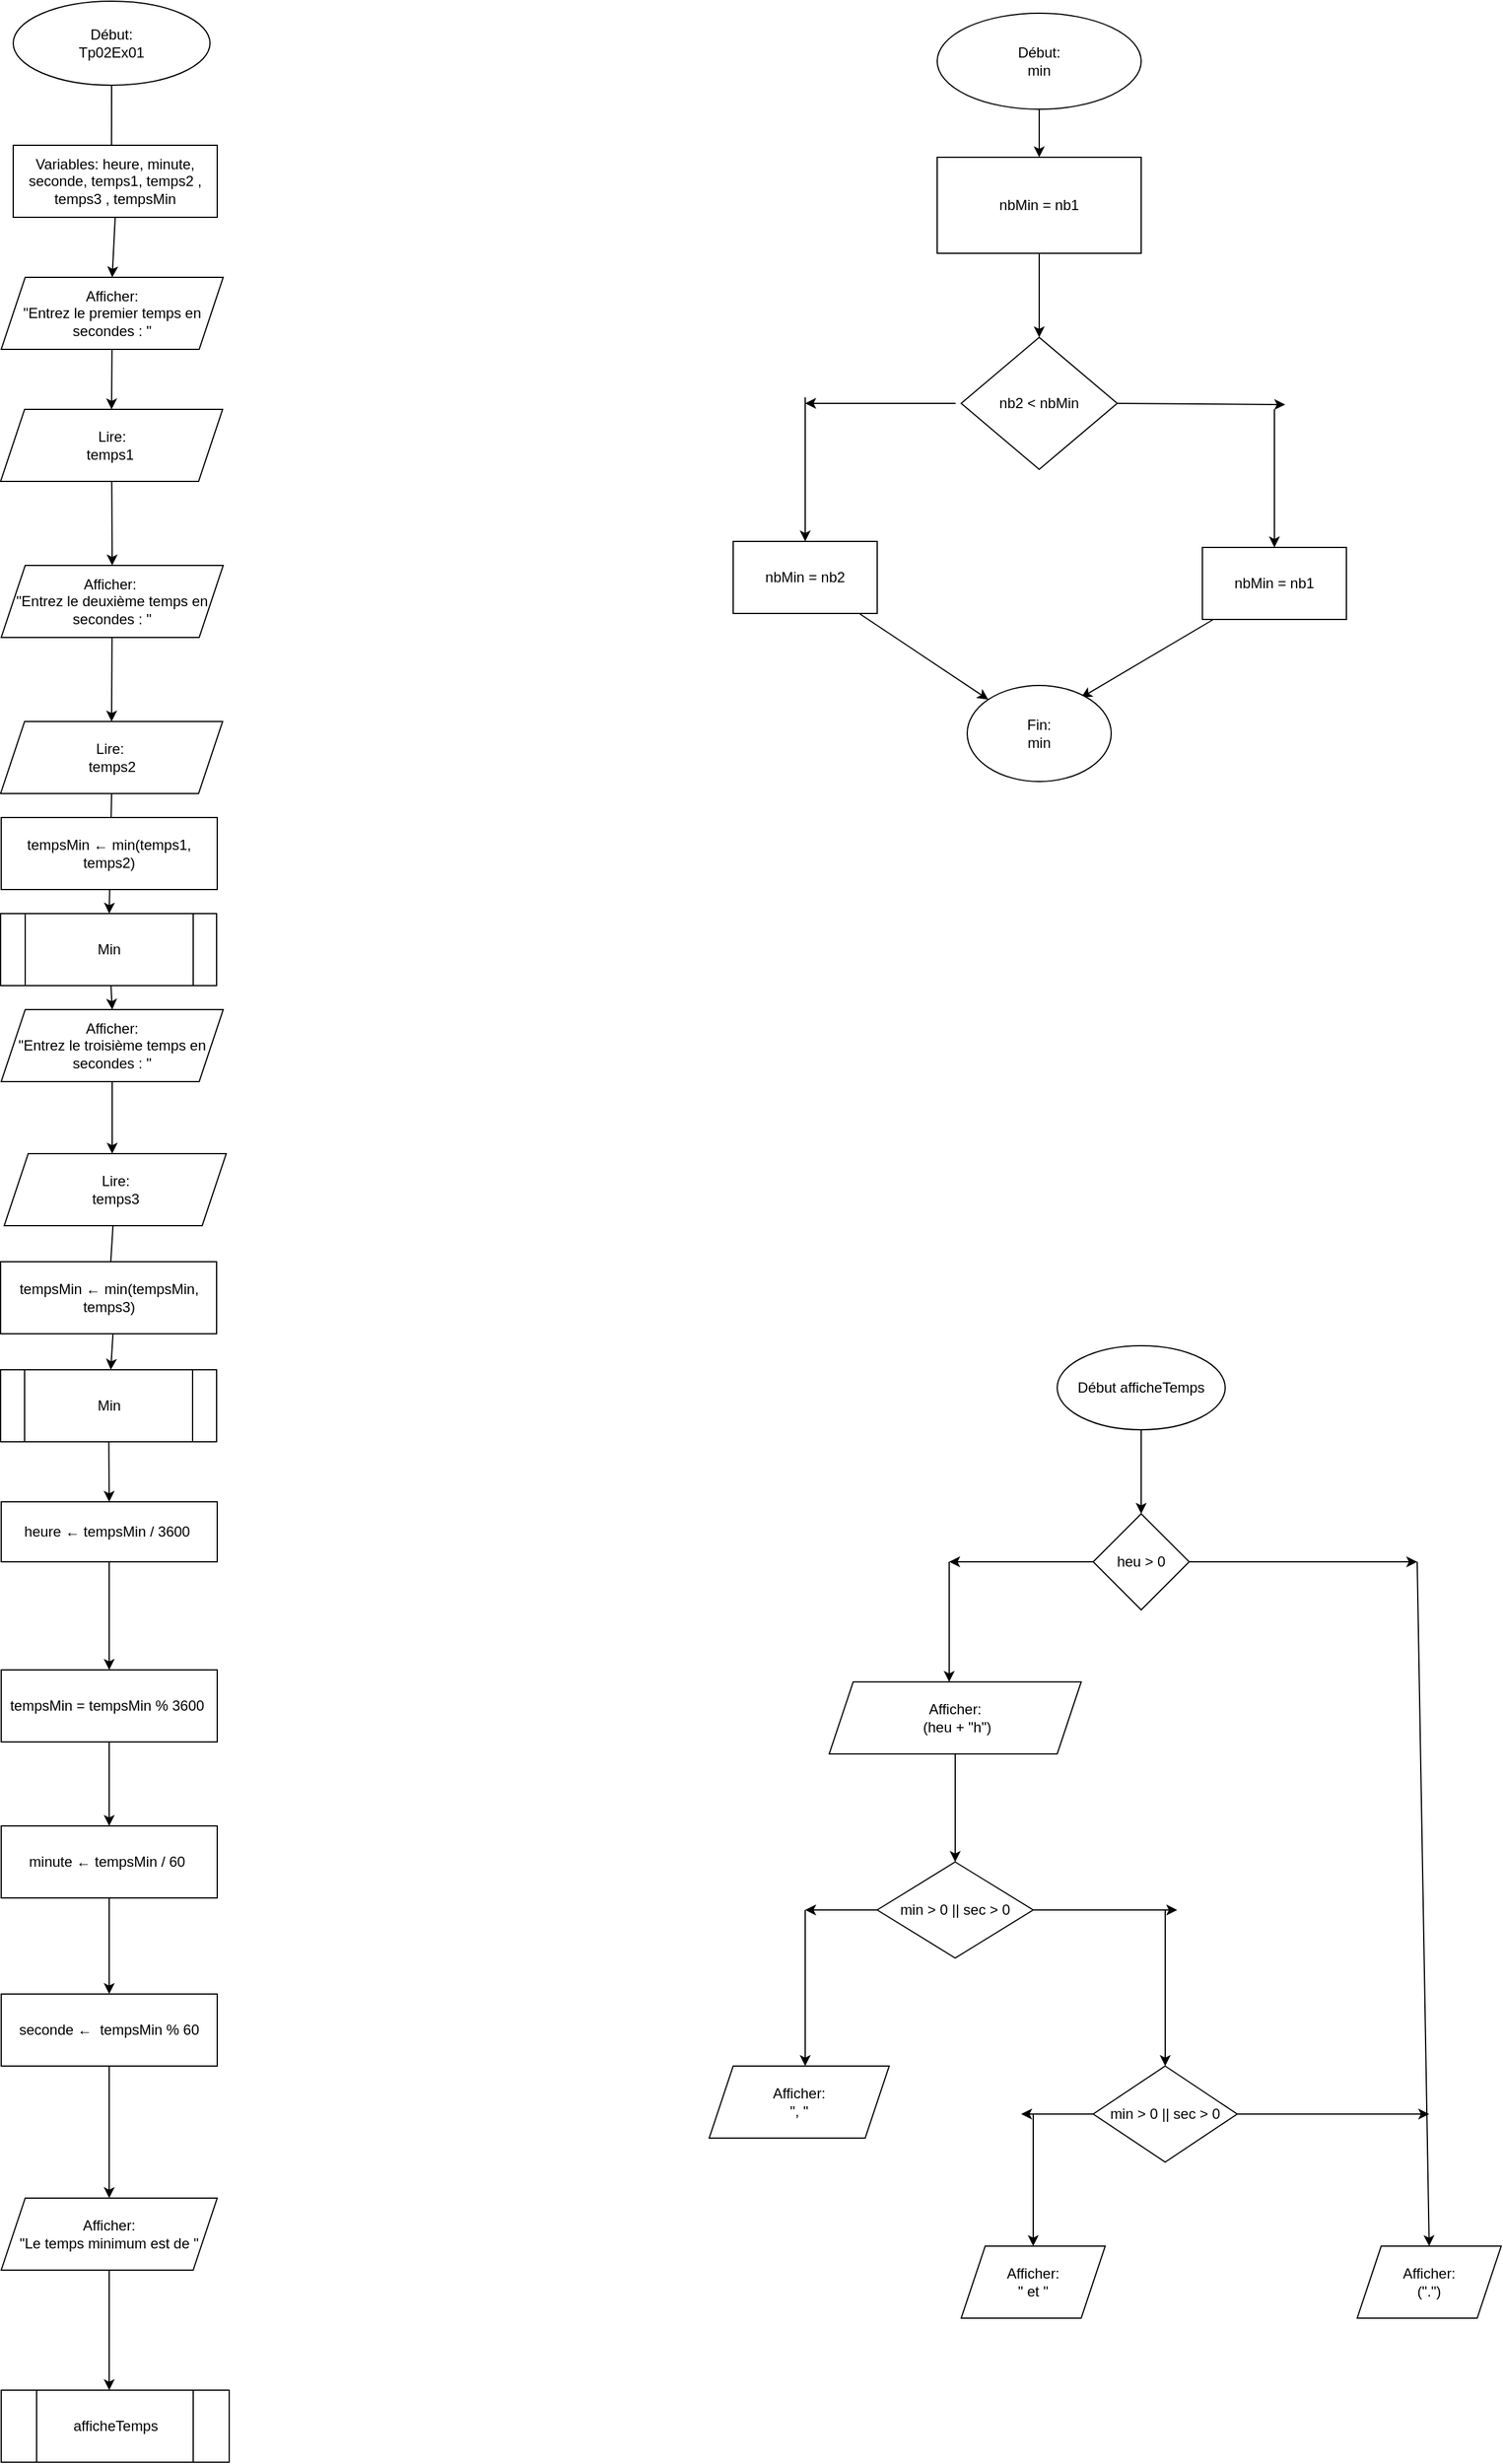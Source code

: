 <mxfile>
    <diagram id="OEBe8WFB9w7pDEZGWTLu" name="Page-1">
        <mxGraphModel dx="4160" dy="2660" grid="1" gridSize="10" guides="1" tooltips="1" connect="1" arrows="1" fold="1" page="1" pageScale="1" pageWidth="827" pageHeight="1169" math="0" shadow="0">
            <root>
                <mxCell id="0"/>
                <mxCell id="1" parent="0"/>
                <mxCell id="6" style="edgeStyle=none;html=1;exitX=0.5;exitY=1;exitDx=0;exitDy=0;entryX=0.482;entryY=0.167;entryDx=0;entryDy=0;entryPerimeter=0;" edge="1" parent="1" source="2" target="3">
                    <mxGeometry relative="1" as="geometry"/>
                </mxCell>
                <mxCell id="2" value="Début:&lt;br&gt;Tp02Ex01" style="ellipse;whiteSpace=wrap;html=1;" vertex="1" parent="1">
                    <mxGeometry x="250" y="70" width="164" height="70" as="geometry"/>
                </mxCell>
                <mxCell id="7" style="edgeStyle=none;html=1;exitX=0.5;exitY=1;exitDx=0;exitDy=0;entryX=0.5;entryY=0;entryDx=0;entryDy=0;" edge="1" parent="1" source="3" target="5">
                    <mxGeometry relative="1" as="geometry"/>
                </mxCell>
                <mxCell id="3" value="Variables: heure, minute, seconde, temps1, temps2 , temps3 , tempsMin" style="rounded=0;whiteSpace=wrap;html=1;" vertex="1" parent="1">
                    <mxGeometry x="250" y="190" width="170" height="60" as="geometry"/>
                </mxCell>
                <mxCell id="10" style="edgeStyle=none;html=1;entryX=0.5;entryY=0;entryDx=0;entryDy=0;" edge="1" parent="1" source="5" target="8">
                    <mxGeometry relative="1" as="geometry"/>
                </mxCell>
                <mxCell id="5" value="Afficher:&lt;br&gt;&quot;Entrez le premier temps en secondes : &quot;" style="shape=parallelogram;perimeter=parallelogramPerimeter;whiteSpace=wrap;html=1;fixedSize=1;" vertex="1" parent="1">
                    <mxGeometry x="240" y="300" width="185" height="60" as="geometry"/>
                </mxCell>
                <mxCell id="13" style="edgeStyle=none;html=1;entryX=0.5;entryY=0;entryDx=0;entryDy=0;" edge="1" parent="1" source="8" target="11">
                    <mxGeometry relative="1" as="geometry"/>
                </mxCell>
                <mxCell id="8" value="Lire:&lt;br&gt;temps1&amp;nbsp;" style="shape=parallelogram;perimeter=parallelogramPerimeter;whiteSpace=wrap;html=1;fixedSize=1;" vertex="1" parent="1">
                    <mxGeometry x="239.5" y="410" width="185" height="60" as="geometry"/>
                </mxCell>
                <mxCell id="15" style="edgeStyle=none;html=1;entryX=0.5;entryY=0;entryDx=0;entryDy=0;" edge="1" parent="1" source="11" target="14">
                    <mxGeometry relative="1" as="geometry"/>
                </mxCell>
                <mxCell id="11" value="Afficher:&amp;nbsp;&lt;br&gt;&quot;Entrez le deuxième temps en secondes : &quot;" style="shape=parallelogram;perimeter=parallelogramPerimeter;whiteSpace=wrap;html=1;fixedSize=1;" vertex="1" parent="1">
                    <mxGeometry x="240" y="540" width="185" height="60" as="geometry"/>
                </mxCell>
                <mxCell id="22" style="edgeStyle=none;html=1;exitX=0.5;exitY=1;exitDx=0;exitDy=0;entryX=0.5;entryY=0;entryDx=0;entryDy=0;" edge="1" parent="1" source="14" target="17">
                    <mxGeometry relative="1" as="geometry"/>
                </mxCell>
                <mxCell id="14" value="Lire:&amp;nbsp;&lt;br&gt;temps2" style="shape=parallelogram;perimeter=parallelogramPerimeter;whiteSpace=wrap;html=1;fixedSize=1;" vertex="1" parent="1">
                    <mxGeometry x="239.5" y="670" width="185" height="60" as="geometry"/>
                </mxCell>
                <mxCell id="16" value="" style="rounded=0;whiteSpace=wrap;html=1;" vertex="1" parent="1">
                    <mxGeometry x="239.5" y="830" width="180" height="60" as="geometry"/>
                </mxCell>
                <mxCell id="40" style="edgeStyle=none;html=1;entryX=0.5;entryY=0;entryDx=0;entryDy=0;" edge="1" parent="1" source="17" target="39">
                    <mxGeometry relative="1" as="geometry"/>
                </mxCell>
                <mxCell id="17" value="Min" style="rounded=0;whiteSpace=wrap;html=1;" vertex="1" parent="1">
                    <mxGeometry x="260" y="830" width="140" height="60" as="geometry"/>
                </mxCell>
                <mxCell id="26" style="edgeStyle=none;html=1;exitX=0.5;exitY=1;exitDx=0;exitDy=0;entryX=0.5;entryY=0;entryDx=0;entryDy=0;" edge="1" parent="1" source="18" target="25">
                    <mxGeometry relative="1" as="geometry"/>
                </mxCell>
                <mxCell id="18" value="Début:&lt;br&gt;min" style="ellipse;whiteSpace=wrap;html=1;" vertex="1" parent="1">
                    <mxGeometry x="1020" y="80" width="170" height="80" as="geometry"/>
                </mxCell>
                <mxCell id="28" style="edgeStyle=none;html=1;" edge="1" parent="1">
                    <mxGeometry relative="1" as="geometry">
                        <mxPoint x="910" y="405" as="targetPoint"/>
                        <mxPoint x="910" y="405" as="sourcePoint"/>
                        <Array as="points">
                            <mxPoint x="1040" y="405"/>
                        </Array>
                    </mxGeometry>
                </mxCell>
                <mxCell id="31" style="edgeStyle=none;html=1;exitX=1;exitY=0.5;exitDx=0;exitDy=0;" edge="1" parent="1" source="23">
                    <mxGeometry relative="1" as="geometry">
                        <mxPoint x="1310" y="406" as="targetPoint"/>
                    </mxGeometry>
                </mxCell>
                <mxCell id="23" value="nb2 &amp;lt; nbMin" style="rhombus;whiteSpace=wrap;html=1;" vertex="1" parent="1">
                    <mxGeometry x="1040" y="350" width="130" height="110" as="geometry"/>
                </mxCell>
                <mxCell id="27" style="edgeStyle=none;html=1;exitX=0.5;exitY=1;exitDx=0;exitDy=0;entryX=0.5;entryY=0;entryDx=0;entryDy=0;" edge="1" parent="1" source="25" target="23">
                    <mxGeometry relative="1" as="geometry"/>
                </mxCell>
                <mxCell id="25" value="nbMin = nb1" style="rounded=0;whiteSpace=wrap;html=1;" vertex="1" parent="1">
                    <mxGeometry x="1020" y="200" width="170" height="80" as="geometry"/>
                </mxCell>
                <mxCell id="29" value="" style="endArrow=classic;html=1;" edge="1" parent="1">
                    <mxGeometry width="50" height="50" relative="1" as="geometry">
                        <mxPoint x="910" y="400" as="sourcePoint"/>
                        <mxPoint x="910" y="520" as="targetPoint"/>
                        <Array as="points">
                            <mxPoint x="910" y="420"/>
                        </Array>
                    </mxGeometry>
                </mxCell>
                <mxCell id="34" style="edgeStyle=none;html=1;" edge="1" parent="1" source="30" target="36">
                    <mxGeometry relative="1" as="geometry">
                        <mxPoint x="1060" y="650" as="targetPoint"/>
                    </mxGeometry>
                </mxCell>
                <mxCell id="30" value="nbMin = nb2" style="rounded=0;whiteSpace=wrap;html=1;" vertex="1" parent="1">
                    <mxGeometry x="850" y="520" width="120" height="60" as="geometry"/>
                </mxCell>
                <mxCell id="33" style="edgeStyle=none;html=1;entryX=0.5;entryY=1;entryDx=0;entryDy=0;" edge="1" parent="1" target="32">
                    <mxGeometry relative="1" as="geometry">
                        <mxPoint x="1301" y="400" as="targetPoint"/>
                        <mxPoint x="1301" y="410" as="sourcePoint"/>
                    </mxGeometry>
                </mxCell>
                <mxCell id="35" style="edgeStyle=none;html=1;" edge="1" parent="1" source="32">
                    <mxGeometry relative="1" as="geometry">
                        <mxPoint x="1140" y="650" as="targetPoint"/>
                    </mxGeometry>
                </mxCell>
                <mxCell id="32" value="nbMin = nb1" style="rounded=0;whiteSpace=wrap;html=1;direction=west;" vertex="1" parent="1">
                    <mxGeometry x="1241" y="525" width="120" height="60" as="geometry"/>
                </mxCell>
                <mxCell id="36" value="Fin:&lt;br&gt;min" style="ellipse;whiteSpace=wrap;html=1;" vertex="1" parent="1">
                    <mxGeometry x="1045" y="640" width="120" height="80" as="geometry"/>
                </mxCell>
                <mxCell id="41" style="edgeStyle=none;html=1;" edge="1" parent="1" source="39">
                    <mxGeometry relative="1" as="geometry">
                        <mxPoint x="332.5" y="1030" as="targetPoint"/>
                    </mxGeometry>
                </mxCell>
                <mxCell id="39" value="Afficher:&lt;br&gt;&quot;Entrez le troisième temps en secondes : &quot;" style="shape=parallelogram;perimeter=parallelogramPerimeter;whiteSpace=wrap;html=1;fixedSize=1;" vertex="1" parent="1">
                    <mxGeometry x="240" y="910" width="185" height="60" as="geometry"/>
                </mxCell>
                <mxCell id="43" style="edgeStyle=none;html=1;startArrow=none;" edge="1" parent="1" source="54" target="44">
                    <mxGeometry relative="1" as="geometry">
                        <mxPoint x="335" y="1170" as="targetPoint"/>
                        <Array as="points">
                            <mxPoint x="335" y="1150"/>
                        </Array>
                    </mxGeometry>
                </mxCell>
                <mxCell id="42" value="Lire:&lt;br&gt;temps3" style="shape=parallelogram;perimeter=parallelogramPerimeter;whiteSpace=wrap;html=1;fixedSize=1;" vertex="1" parent="1">
                    <mxGeometry x="242.5" y="1030" width="185" height="60" as="geometry"/>
                </mxCell>
                <mxCell id="44" value="" style="rounded=0;whiteSpace=wrap;html=1;" vertex="1" parent="1">
                    <mxGeometry x="239.5" y="1210" width="180" height="60" as="geometry"/>
                </mxCell>
                <mxCell id="48" style="edgeStyle=none;html=1;" edge="1" parent="1" source="47">
                    <mxGeometry relative="1" as="geometry">
                        <mxPoint x="330" y="1320" as="targetPoint"/>
                    </mxGeometry>
                </mxCell>
                <mxCell id="47" value="Min" style="rounded=0;whiteSpace=wrap;html=1;" vertex="1" parent="1">
                    <mxGeometry x="259.5" y="1210" width="140" height="60" as="geometry"/>
                </mxCell>
                <mxCell id="56" style="edgeStyle=none;html=1;" edge="1" parent="1" source="49">
                    <mxGeometry relative="1" as="geometry">
                        <mxPoint x="330" y="1460" as="targetPoint"/>
                    </mxGeometry>
                </mxCell>
                <mxCell id="49" value="&lt;br&gt;heure&amp;nbsp;&lt;span style=&quot;text-align: left;&quot;&gt;← tempsMin / 3600&amp;nbsp;&lt;/span&gt;&lt;br&gt;&amp;nbsp;&lt;span style=&quot;color: rgba(0, 0, 0, 0); font-family: monospace; font-size: 0px; text-align: start;&quot;&gt;%3CmxGraphModel%3E%3Croot%3E%3CmxCell%20id%3D%220%22%2F%3E%3CmxCell%20id%3D%221%22%20parent%3D%220%22%2F%3E%3CmxCell%20id%3D%222%22%20value%3D%22%E2%86%90%22%20style%3D%22text%3BwhiteSpace%3Dwrap%3Bhtml%3D1%3B%22%20vertex%3D%221%22%20parent%3D%221%22%3E%3CmxGeometry%20x%3D%22130%22%20y%3D%22790%22%20width%3D%2250%22%20height%3D%2240%22%20as%3D%22geometry%22%2F%3E%3C%2FmxCell%3E%3C%2Froot%3E%3C%2FmxGraphModel%3E&lt;/span&gt;&amp;nbsp;" style="rounded=0;whiteSpace=wrap;html=1;" vertex="1" parent="1">
                    <mxGeometry x="240" y="1320" width="180" height="50" as="geometry"/>
                </mxCell>
                <mxCell id="50" value="tempsMin&amp;nbsp;← min(temps1, temps2)" style="rounded=0;whiteSpace=wrap;html=1;" vertex="1" parent="1">
                    <mxGeometry x="240" y="750" width="180" height="60" as="geometry"/>
                </mxCell>
                <mxCell id="55" value="" style="edgeStyle=none;html=1;endArrow=none;" edge="1" parent="1" source="42" target="54">
                    <mxGeometry relative="1" as="geometry">
                        <mxPoint x="331.333" y="1210" as="targetPoint"/>
                        <mxPoint x="335" y="1090" as="sourcePoint"/>
                        <Array as="points"/>
                    </mxGeometry>
                </mxCell>
                <mxCell id="54" value="tempsMin&amp;nbsp;← min(tempsMin, temps3)" style="rounded=0;whiteSpace=wrap;html=1;" vertex="1" parent="1">
                    <mxGeometry x="239.5" y="1120" width="180" height="60" as="geometry"/>
                </mxCell>
                <mxCell id="58" style="edgeStyle=none;html=1;" edge="1" parent="1" source="57">
                    <mxGeometry relative="1" as="geometry">
                        <mxPoint x="330" y="1590" as="targetPoint"/>
                    </mxGeometry>
                </mxCell>
                <mxCell id="57" value="tempsMin = tempsMin % 3600&amp;nbsp;" style="rounded=0;whiteSpace=wrap;html=1;" vertex="1" parent="1">
                    <mxGeometry x="240" y="1460" width="180" height="60" as="geometry"/>
                </mxCell>
                <mxCell id="60" style="edgeStyle=none;html=1;" edge="1" parent="1" source="59">
                    <mxGeometry relative="1" as="geometry">
                        <mxPoint x="330" y="1730" as="targetPoint"/>
                    </mxGeometry>
                </mxCell>
                <mxCell id="59" value="minute&amp;nbsp;&lt;span style=&quot;text-align: left;&quot;&gt;← tempsMin / 60&amp;nbsp;&lt;/span&gt;" style="rounded=0;whiteSpace=wrap;html=1;" vertex="1" parent="1">
                    <mxGeometry x="240" y="1590" width="180" height="60" as="geometry"/>
                </mxCell>
                <mxCell id="62" style="edgeStyle=none;html=1;" edge="1" parent="1" source="61">
                    <mxGeometry relative="1" as="geometry">
                        <mxPoint x="330" y="1900" as="targetPoint"/>
                    </mxGeometry>
                </mxCell>
                <mxCell id="61" value="seconde&amp;nbsp;&lt;span style=&quot;text-align: left;&quot;&gt;←&amp;nbsp; tempsMin % 60&lt;/span&gt;" style="rounded=0;whiteSpace=wrap;html=1;" vertex="1" parent="1">
                    <mxGeometry x="240" y="1730" width="180" height="60" as="geometry"/>
                </mxCell>
                <mxCell id="65" style="edgeStyle=none;html=1;" edge="1" parent="1" source="64">
                    <mxGeometry relative="1" as="geometry">
                        <mxPoint x="330" y="2060" as="targetPoint"/>
                    </mxGeometry>
                </mxCell>
                <mxCell id="64" value="Afficher:&lt;br&gt;&quot;Le temps minimum est de &quot;" style="shape=parallelogram;perimeter=parallelogramPerimeter;whiteSpace=wrap;html=1;fixedSize=1;" vertex="1" parent="1">
                    <mxGeometry x="240" y="1900" width="180" height="60" as="geometry"/>
                </mxCell>
                <mxCell id="66" value="" style="rounded=0;whiteSpace=wrap;html=1;" vertex="1" parent="1">
                    <mxGeometry x="240" y="2060" width="190" height="60" as="geometry"/>
                </mxCell>
                <mxCell id="67" value="afficheTemps" style="rounded=0;whiteSpace=wrap;html=1;" vertex="1" parent="1">
                    <mxGeometry x="269.5" y="2060" width="130.5" height="60" as="geometry"/>
                </mxCell>
                <mxCell id="92" style="edgeStyle=none;html=1;" edge="1" parent="1" source="93">
                    <mxGeometry relative="1" as="geometry">
                        <mxPoint x="1190.0" y="1330.0" as="targetPoint"/>
                    </mxGeometry>
                </mxCell>
                <mxCell id="93" value="Début afficheTemps" style="ellipse;whiteSpace=wrap;html=1;" vertex="1" parent="1">
                    <mxGeometry x="1120" y="1190" width="140" height="70" as="geometry"/>
                </mxCell>
                <mxCell id="94" style="edgeStyle=none;html=1;" edge="1" parent="1" source="96">
                    <mxGeometry relative="1" as="geometry">
                        <mxPoint x="1030.0" y="1370.0" as="targetPoint"/>
                    </mxGeometry>
                </mxCell>
                <mxCell id="95" style="edgeStyle=none;html=1;" edge="1" parent="1" source="96">
                    <mxGeometry relative="1" as="geometry">
                        <mxPoint x="1420" y="1370.0" as="targetPoint"/>
                    </mxGeometry>
                </mxCell>
                <mxCell id="96" value="heu &amp;gt; 0" style="rhombus;whiteSpace=wrap;html=1;" vertex="1" parent="1">
                    <mxGeometry x="1150" y="1330" width="80" height="80" as="geometry"/>
                </mxCell>
                <mxCell id="97" value="" style="endArrow=classic;html=1;" edge="1" parent="1">
                    <mxGeometry width="50" height="50" relative="1" as="geometry">
                        <mxPoint x="1030.0" y="1370.0" as="sourcePoint"/>
                        <mxPoint x="1030.0" y="1470.0" as="targetPoint"/>
                    </mxGeometry>
                </mxCell>
                <mxCell id="98" style="edgeStyle=none;html=1;entryX=0.5;entryY=0;entryDx=0;entryDy=0;" edge="1" parent="1" source="99" target="103">
                    <mxGeometry relative="1" as="geometry"/>
                </mxCell>
                <mxCell id="99" value="Afficher:&lt;br&gt;&amp;nbsp;(heu + &quot;h&quot;)" style="shape=parallelogram;perimeter=parallelogramPerimeter;whiteSpace=wrap;html=1;fixedSize=1;" vertex="1" parent="1">
                    <mxGeometry x="930" y="1470" width="210" height="60" as="geometry"/>
                </mxCell>
                <mxCell id="100" value="" style="endArrow=classic;html=1;entryX=0.5;entryY=0;entryDx=0;entryDy=0;" edge="1" parent="1" target="112">
                    <mxGeometry width="50" height="50" relative="1" as="geometry">
                        <mxPoint x="1420" y="1370.0" as="sourcePoint"/>
                        <mxPoint x="1420" y="1470" as="targetPoint"/>
                    </mxGeometry>
                </mxCell>
                <mxCell id="101" style="edgeStyle=none;html=1;" edge="1" parent="1" source="103">
                    <mxGeometry relative="1" as="geometry">
                        <mxPoint x="910.0" y="1660" as="targetPoint"/>
                    </mxGeometry>
                </mxCell>
                <mxCell id="102" style="edgeStyle=none;html=1;" edge="1" parent="1" source="103">
                    <mxGeometry relative="1" as="geometry">
                        <mxPoint x="1220.0" y="1660" as="targetPoint"/>
                    </mxGeometry>
                </mxCell>
                <mxCell id="103" value="min &amp;gt; 0 || sec &amp;gt; 0" style="rhombus;whiteSpace=wrap;html=1;" vertex="1" parent="1">
                    <mxGeometry x="970" y="1620" width="130" height="80" as="geometry"/>
                </mxCell>
                <mxCell id="104" value="" style="endArrow=classic;html=1;" edge="1" parent="1">
                    <mxGeometry width="50" height="50" relative="1" as="geometry">
                        <mxPoint x="910.0" y="1660" as="sourcePoint"/>
                        <mxPoint x="910.0" y="1790" as="targetPoint"/>
                    </mxGeometry>
                </mxCell>
                <mxCell id="105" value="Afficher:&lt;br&gt;&quot;, &quot;" style="shape=parallelogram;perimeter=parallelogramPerimeter;whiteSpace=wrap;html=1;fixedSize=1;" vertex="1" parent="1">
                    <mxGeometry x="830" y="1790" width="150" height="60" as="geometry"/>
                </mxCell>
                <mxCell id="106" value="" style="endArrow=classic;html=1;" edge="1" parent="1">
                    <mxGeometry width="50" height="50" relative="1" as="geometry">
                        <mxPoint x="1210.0" y="1660" as="sourcePoint"/>
                        <mxPoint x="1210.0" y="1790" as="targetPoint"/>
                    </mxGeometry>
                </mxCell>
                <mxCell id="107" style="edgeStyle=none;html=1;" edge="1" parent="1" source="109">
                    <mxGeometry relative="1" as="geometry">
                        <mxPoint x="1090.0" y="1830" as="targetPoint"/>
                    </mxGeometry>
                </mxCell>
                <mxCell id="108" style="edgeStyle=none;html=1;" edge="1" parent="1" source="109">
                    <mxGeometry relative="1" as="geometry">
                        <mxPoint x="1430" y="1830" as="targetPoint"/>
                    </mxGeometry>
                </mxCell>
                <mxCell id="109" value="min &amp;gt; 0 || sec &amp;gt; 0" style="rhombus;whiteSpace=wrap;html=1;" vertex="1" parent="1">
                    <mxGeometry x="1150" y="1790" width="120" height="80" as="geometry"/>
                </mxCell>
                <mxCell id="110" value="" style="endArrow=classic;html=1;" edge="1" parent="1">
                    <mxGeometry width="50" height="50" relative="1" as="geometry">
                        <mxPoint x="1100.0" y="1830" as="sourcePoint"/>
                        <mxPoint x="1100.0" y="1940" as="targetPoint"/>
                    </mxGeometry>
                </mxCell>
                <mxCell id="111" value="Afficher:&lt;br&gt;&quot; et &quot;" style="shape=parallelogram;perimeter=parallelogramPerimeter;whiteSpace=wrap;html=1;fixedSize=1;" vertex="1" parent="1">
                    <mxGeometry x="1040" y="1940" width="120" height="60" as="geometry"/>
                </mxCell>
                <mxCell id="112" value="Afficher:&lt;br&gt;(&quot;.&quot;)" style="shape=parallelogram;perimeter=parallelogramPerimeter;whiteSpace=wrap;html=1;fixedSize=1;" vertex="1" parent="1">
                    <mxGeometry x="1370" y="1940" width="120" height="60" as="geometry"/>
                </mxCell>
            </root>
        </mxGraphModel>
    </diagram>
</mxfile>